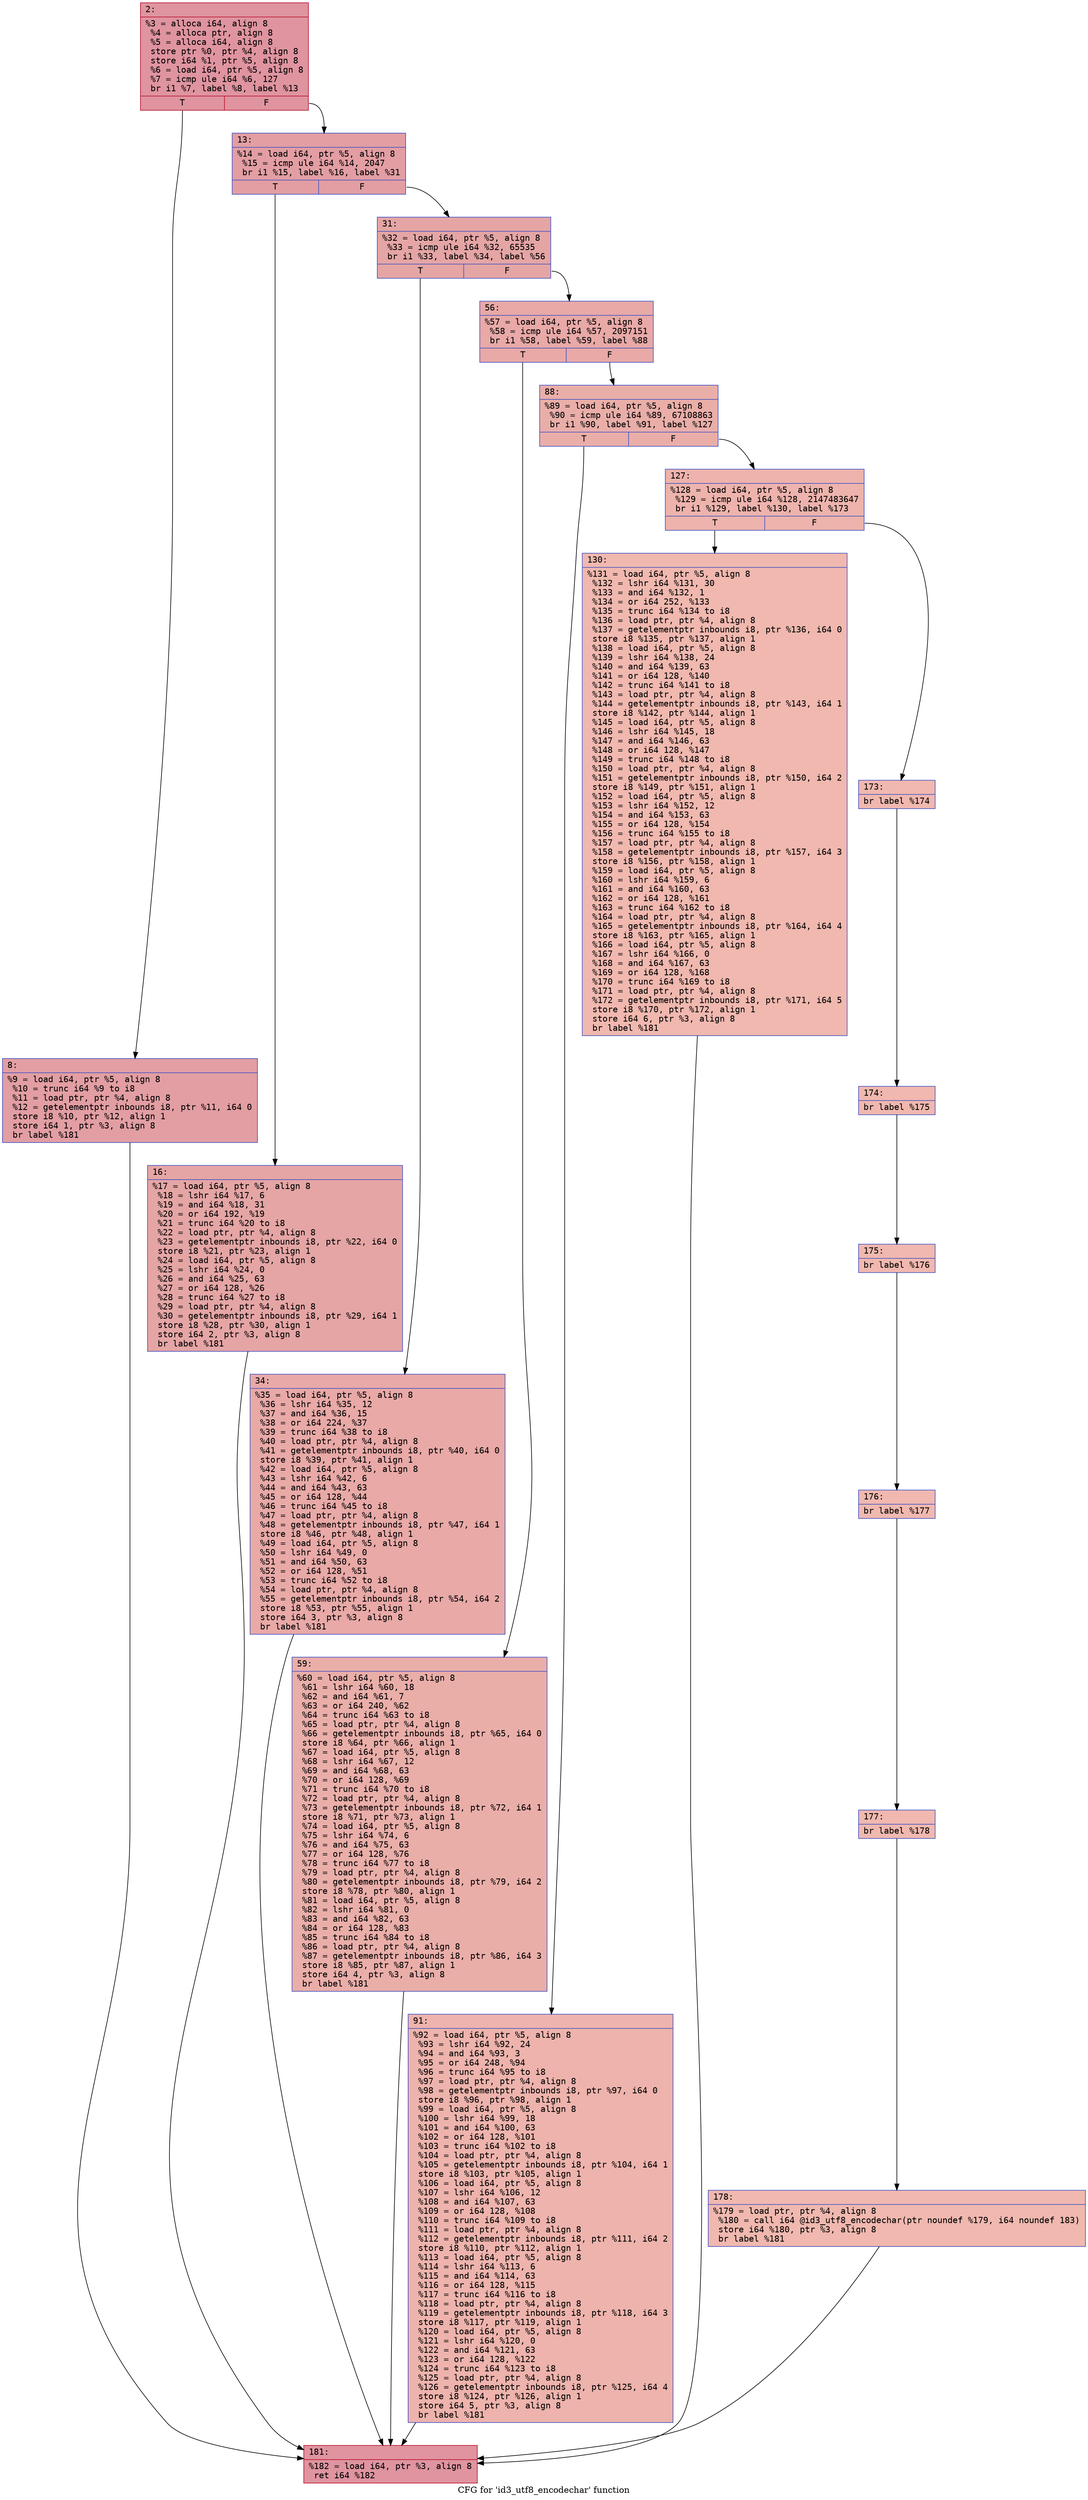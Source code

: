 digraph "CFG for 'id3_utf8_encodechar' function" {
	label="CFG for 'id3_utf8_encodechar' function";

	Node0x600001887e30 [shape=record,color="#b70d28ff", style=filled, fillcolor="#b70d2870" fontname="Courier",label="{2:\l|  %3 = alloca i64, align 8\l  %4 = alloca ptr, align 8\l  %5 = alloca i64, align 8\l  store ptr %0, ptr %4, align 8\l  store i64 %1, ptr %5, align 8\l  %6 = load i64, ptr %5, align 8\l  %7 = icmp ule i64 %6, 127\l  br i1 %7, label %8, label %13\l|{<s0>T|<s1>F}}"];
	Node0x600001887e30:s0 -> Node0x600001887e80[tooltip="2 -> 8\nProbability 50.00%" ];
	Node0x600001887e30:s1 -> Node0x600001887ed0[tooltip="2 -> 13\nProbability 50.00%" ];
	Node0x600001887e80 [shape=record,color="#3d50c3ff", style=filled, fillcolor="#be242e70" fontname="Courier",label="{8:\l|  %9 = load i64, ptr %5, align 8\l  %10 = trunc i64 %9 to i8\l  %11 = load ptr, ptr %4, align 8\l  %12 = getelementptr inbounds i8, ptr %11, i64 0\l  store i8 %10, ptr %12, align 1\l  store i64 1, ptr %3, align 8\l  br label %181\l}"];
	Node0x600001887e80 -> Node0x600001880410[tooltip="8 -> 181\nProbability 100.00%" ];
	Node0x600001887ed0 [shape=record,color="#3d50c3ff", style=filled, fillcolor="#be242e70" fontname="Courier",label="{13:\l|  %14 = load i64, ptr %5, align 8\l  %15 = icmp ule i64 %14, 2047\l  br i1 %15, label %16, label %31\l|{<s0>T|<s1>F}}"];
	Node0x600001887ed0:s0 -> Node0x600001887f20[tooltip="13 -> 16\nProbability 50.00%" ];
	Node0x600001887ed0:s1 -> Node0x600001887f70[tooltip="13 -> 31\nProbability 50.00%" ];
	Node0x600001887f20 [shape=record,color="#3d50c3ff", style=filled, fillcolor="#c5333470" fontname="Courier",label="{16:\l|  %17 = load i64, ptr %5, align 8\l  %18 = lshr i64 %17, 6\l  %19 = and i64 %18, 31\l  %20 = or i64 192, %19\l  %21 = trunc i64 %20 to i8\l  %22 = load ptr, ptr %4, align 8\l  %23 = getelementptr inbounds i8, ptr %22, i64 0\l  store i8 %21, ptr %23, align 1\l  %24 = load i64, ptr %5, align 8\l  %25 = lshr i64 %24, 0\l  %26 = and i64 %25, 63\l  %27 = or i64 128, %26\l  %28 = trunc i64 %27 to i8\l  %29 = load ptr, ptr %4, align 8\l  %30 = getelementptr inbounds i8, ptr %29, i64 1\l  store i8 %28, ptr %30, align 1\l  store i64 2, ptr %3, align 8\l  br label %181\l}"];
	Node0x600001887f20 -> Node0x600001880410[tooltip="16 -> 181\nProbability 100.00%" ];
	Node0x600001887f70 [shape=record,color="#3d50c3ff", style=filled, fillcolor="#c5333470" fontname="Courier",label="{31:\l|  %32 = load i64, ptr %5, align 8\l  %33 = icmp ule i64 %32, 65535\l  br i1 %33, label %34, label %56\l|{<s0>T|<s1>F}}"];
	Node0x600001887f70:s0 -> Node0x600001880000[tooltip="31 -> 34\nProbability 50.00%" ];
	Node0x600001887f70:s1 -> Node0x600001880050[tooltip="31 -> 56\nProbability 50.00%" ];
	Node0x600001880000 [shape=record,color="#3d50c3ff", style=filled, fillcolor="#ca3b3770" fontname="Courier",label="{34:\l|  %35 = load i64, ptr %5, align 8\l  %36 = lshr i64 %35, 12\l  %37 = and i64 %36, 15\l  %38 = or i64 224, %37\l  %39 = trunc i64 %38 to i8\l  %40 = load ptr, ptr %4, align 8\l  %41 = getelementptr inbounds i8, ptr %40, i64 0\l  store i8 %39, ptr %41, align 1\l  %42 = load i64, ptr %5, align 8\l  %43 = lshr i64 %42, 6\l  %44 = and i64 %43, 63\l  %45 = or i64 128, %44\l  %46 = trunc i64 %45 to i8\l  %47 = load ptr, ptr %4, align 8\l  %48 = getelementptr inbounds i8, ptr %47, i64 1\l  store i8 %46, ptr %48, align 1\l  %49 = load i64, ptr %5, align 8\l  %50 = lshr i64 %49, 0\l  %51 = and i64 %50, 63\l  %52 = or i64 128, %51\l  %53 = trunc i64 %52 to i8\l  %54 = load ptr, ptr %4, align 8\l  %55 = getelementptr inbounds i8, ptr %54, i64 2\l  store i8 %53, ptr %55, align 1\l  store i64 3, ptr %3, align 8\l  br label %181\l}"];
	Node0x600001880000 -> Node0x600001880410[tooltip="34 -> 181\nProbability 100.00%" ];
	Node0x600001880050 [shape=record,color="#3d50c3ff", style=filled, fillcolor="#ca3b3770" fontname="Courier",label="{56:\l|  %57 = load i64, ptr %5, align 8\l  %58 = icmp ule i64 %57, 2097151\l  br i1 %58, label %59, label %88\l|{<s0>T|<s1>F}}"];
	Node0x600001880050:s0 -> Node0x6000018800a0[tooltip="56 -> 59\nProbability 50.00%" ];
	Node0x600001880050:s1 -> Node0x6000018800f0[tooltip="56 -> 88\nProbability 50.00%" ];
	Node0x6000018800a0 [shape=record,color="#3d50c3ff", style=filled, fillcolor="#d0473d70" fontname="Courier",label="{59:\l|  %60 = load i64, ptr %5, align 8\l  %61 = lshr i64 %60, 18\l  %62 = and i64 %61, 7\l  %63 = or i64 240, %62\l  %64 = trunc i64 %63 to i8\l  %65 = load ptr, ptr %4, align 8\l  %66 = getelementptr inbounds i8, ptr %65, i64 0\l  store i8 %64, ptr %66, align 1\l  %67 = load i64, ptr %5, align 8\l  %68 = lshr i64 %67, 12\l  %69 = and i64 %68, 63\l  %70 = or i64 128, %69\l  %71 = trunc i64 %70 to i8\l  %72 = load ptr, ptr %4, align 8\l  %73 = getelementptr inbounds i8, ptr %72, i64 1\l  store i8 %71, ptr %73, align 1\l  %74 = load i64, ptr %5, align 8\l  %75 = lshr i64 %74, 6\l  %76 = and i64 %75, 63\l  %77 = or i64 128, %76\l  %78 = trunc i64 %77 to i8\l  %79 = load ptr, ptr %4, align 8\l  %80 = getelementptr inbounds i8, ptr %79, i64 2\l  store i8 %78, ptr %80, align 1\l  %81 = load i64, ptr %5, align 8\l  %82 = lshr i64 %81, 0\l  %83 = and i64 %82, 63\l  %84 = or i64 128, %83\l  %85 = trunc i64 %84 to i8\l  %86 = load ptr, ptr %4, align 8\l  %87 = getelementptr inbounds i8, ptr %86, i64 3\l  store i8 %85, ptr %87, align 1\l  store i64 4, ptr %3, align 8\l  br label %181\l}"];
	Node0x6000018800a0 -> Node0x600001880410[tooltip="59 -> 181\nProbability 100.00%" ];
	Node0x6000018800f0 [shape=record,color="#3d50c3ff", style=filled, fillcolor="#d0473d70" fontname="Courier",label="{88:\l|  %89 = load i64, ptr %5, align 8\l  %90 = icmp ule i64 %89, 67108863\l  br i1 %90, label %91, label %127\l|{<s0>T|<s1>F}}"];
	Node0x6000018800f0:s0 -> Node0x600001880140[tooltip="88 -> 91\nProbability 50.00%" ];
	Node0x6000018800f0:s1 -> Node0x600001880190[tooltip="88 -> 127\nProbability 50.00%" ];
	Node0x600001880140 [shape=record,color="#3d50c3ff", style=filled, fillcolor="#d6524470" fontname="Courier",label="{91:\l|  %92 = load i64, ptr %5, align 8\l  %93 = lshr i64 %92, 24\l  %94 = and i64 %93, 3\l  %95 = or i64 248, %94\l  %96 = trunc i64 %95 to i8\l  %97 = load ptr, ptr %4, align 8\l  %98 = getelementptr inbounds i8, ptr %97, i64 0\l  store i8 %96, ptr %98, align 1\l  %99 = load i64, ptr %5, align 8\l  %100 = lshr i64 %99, 18\l  %101 = and i64 %100, 63\l  %102 = or i64 128, %101\l  %103 = trunc i64 %102 to i8\l  %104 = load ptr, ptr %4, align 8\l  %105 = getelementptr inbounds i8, ptr %104, i64 1\l  store i8 %103, ptr %105, align 1\l  %106 = load i64, ptr %5, align 8\l  %107 = lshr i64 %106, 12\l  %108 = and i64 %107, 63\l  %109 = or i64 128, %108\l  %110 = trunc i64 %109 to i8\l  %111 = load ptr, ptr %4, align 8\l  %112 = getelementptr inbounds i8, ptr %111, i64 2\l  store i8 %110, ptr %112, align 1\l  %113 = load i64, ptr %5, align 8\l  %114 = lshr i64 %113, 6\l  %115 = and i64 %114, 63\l  %116 = or i64 128, %115\l  %117 = trunc i64 %116 to i8\l  %118 = load ptr, ptr %4, align 8\l  %119 = getelementptr inbounds i8, ptr %118, i64 3\l  store i8 %117, ptr %119, align 1\l  %120 = load i64, ptr %5, align 8\l  %121 = lshr i64 %120, 0\l  %122 = and i64 %121, 63\l  %123 = or i64 128, %122\l  %124 = trunc i64 %123 to i8\l  %125 = load ptr, ptr %4, align 8\l  %126 = getelementptr inbounds i8, ptr %125, i64 4\l  store i8 %124, ptr %126, align 1\l  store i64 5, ptr %3, align 8\l  br label %181\l}"];
	Node0x600001880140 -> Node0x600001880410[tooltip="91 -> 181\nProbability 100.00%" ];
	Node0x600001880190 [shape=record,color="#3d50c3ff", style=filled, fillcolor="#d6524470" fontname="Courier",label="{127:\l|  %128 = load i64, ptr %5, align 8\l  %129 = icmp ule i64 %128, 2147483647\l  br i1 %129, label %130, label %173\l|{<s0>T|<s1>F}}"];
	Node0x600001880190:s0 -> Node0x6000018801e0[tooltip="127 -> 130\nProbability 50.00%" ];
	Node0x600001880190:s1 -> Node0x600001880230[tooltip="127 -> 173\nProbability 50.00%" ];
	Node0x6000018801e0 [shape=record,color="#3d50c3ff", style=filled, fillcolor="#dc5d4a70" fontname="Courier",label="{130:\l|  %131 = load i64, ptr %5, align 8\l  %132 = lshr i64 %131, 30\l  %133 = and i64 %132, 1\l  %134 = or i64 252, %133\l  %135 = trunc i64 %134 to i8\l  %136 = load ptr, ptr %4, align 8\l  %137 = getelementptr inbounds i8, ptr %136, i64 0\l  store i8 %135, ptr %137, align 1\l  %138 = load i64, ptr %5, align 8\l  %139 = lshr i64 %138, 24\l  %140 = and i64 %139, 63\l  %141 = or i64 128, %140\l  %142 = trunc i64 %141 to i8\l  %143 = load ptr, ptr %4, align 8\l  %144 = getelementptr inbounds i8, ptr %143, i64 1\l  store i8 %142, ptr %144, align 1\l  %145 = load i64, ptr %5, align 8\l  %146 = lshr i64 %145, 18\l  %147 = and i64 %146, 63\l  %148 = or i64 128, %147\l  %149 = trunc i64 %148 to i8\l  %150 = load ptr, ptr %4, align 8\l  %151 = getelementptr inbounds i8, ptr %150, i64 2\l  store i8 %149, ptr %151, align 1\l  %152 = load i64, ptr %5, align 8\l  %153 = lshr i64 %152, 12\l  %154 = and i64 %153, 63\l  %155 = or i64 128, %154\l  %156 = trunc i64 %155 to i8\l  %157 = load ptr, ptr %4, align 8\l  %158 = getelementptr inbounds i8, ptr %157, i64 3\l  store i8 %156, ptr %158, align 1\l  %159 = load i64, ptr %5, align 8\l  %160 = lshr i64 %159, 6\l  %161 = and i64 %160, 63\l  %162 = or i64 128, %161\l  %163 = trunc i64 %162 to i8\l  %164 = load ptr, ptr %4, align 8\l  %165 = getelementptr inbounds i8, ptr %164, i64 4\l  store i8 %163, ptr %165, align 1\l  %166 = load i64, ptr %5, align 8\l  %167 = lshr i64 %166, 0\l  %168 = and i64 %167, 63\l  %169 = or i64 128, %168\l  %170 = trunc i64 %169 to i8\l  %171 = load ptr, ptr %4, align 8\l  %172 = getelementptr inbounds i8, ptr %171, i64 5\l  store i8 %170, ptr %172, align 1\l  store i64 6, ptr %3, align 8\l  br label %181\l}"];
	Node0x6000018801e0 -> Node0x600001880410[tooltip="130 -> 181\nProbability 100.00%" ];
	Node0x600001880230 [shape=record,color="#3d50c3ff", style=filled, fillcolor="#dc5d4a70" fontname="Courier",label="{173:\l|  br label %174\l}"];
	Node0x600001880230 -> Node0x600001880280[tooltip="173 -> 174\nProbability 100.00%" ];
	Node0x600001880280 [shape=record,color="#3d50c3ff", style=filled, fillcolor="#dc5d4a70" fontname="Courier",label="{174:\l|  br label %175\l}"];
	Node0x600001880280 -> Node0x6000018802d0[tooltip="174 -> 175\nProbability 100.00%" ];
	Node0x6000018802d0 [shape=record,color="#3d50c3ff", style=filled, fillcolor="#dc5d4a70" fontname="Courier",label="{175:\l|  br label %176\l}"];
	Node0x6000018802d0 -> Node0x600001880320[tooltip="175 -> 176\nProbability 100.00%" ];
	Node0x600001880320 [shape=record,color="#3d50c3ff", style=filled, fillcolor="#dc5d4a70" fontname="Courier",label="{176:\l|  br label %177\l}"];
	Node0x600001880320 -> Node0x600001880370[tooltip="176 -> 177\nProbability 100.00%" ];
	Node0x600001880370 [shape=record,color="#3d50c3ff", style=filled, fillcolor="#dc5d4a70" fontname="Courier",label="{177:\l|  br label %178\l}"];
	Node0x600001880370 -> Node0x6000018803c0[tooltip="177 -> 178\nProbability 100.00%" ];
	Node0x6000018803c0 [shape=record,color="#3d50c3ff", style=filled, fillcolor="#dc5d4a70" fontname="Courier",label="{178:\l|  %179 = load ptr, ptr %4, align 8\l  %180 = call i64 @id3_utf8_encodechar(ptr noundef %179, i64 noundef 183)\l  store i64 %180, ptr %3, align 8\l  br label %181\l}"];
	Node0x6000018803c0 -> Node0x600001880410[tooltip="178 -> 181\nProbability 100.00%" ];
	Node0x600001880410 [shape=record,color="#b70d28ff", style=filled, fillcolor="#b70d2870" fontname="Courier",label="{181:\l|  %182 = load i64, ptr %3, align 8\l  ret i64 %182\l}"];
}

